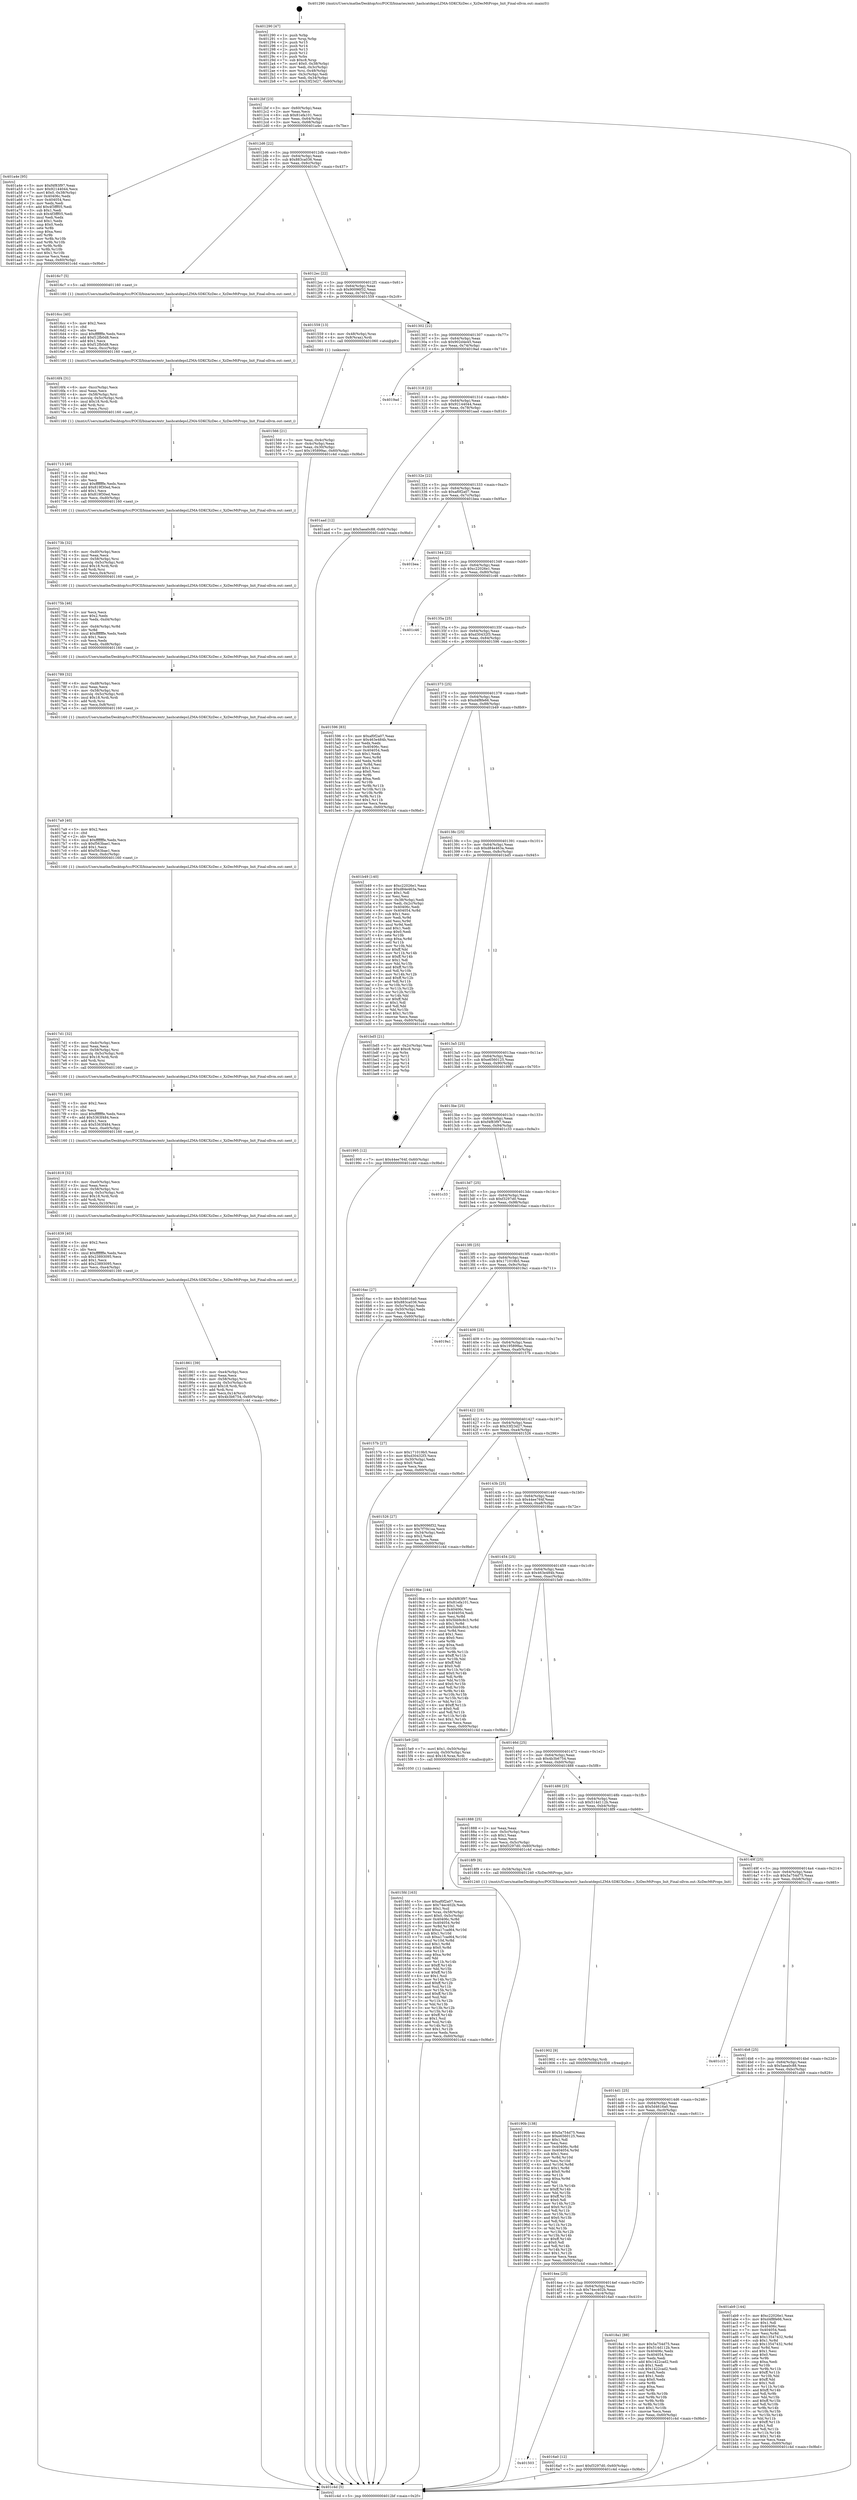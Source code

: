 digraph "0x401290" {
  label = "0x401290 (/mnt/c/Users/mathe/Desktop/tcc/POCII/binaries/extr_hashcatdepsLZMA-SDKCXzDec.c_XzDecMtProps_Init_Final-ollvm.out::main(0))"
  labelloc = "t"
  node[shape=record]

  Entry [label="",width=0.3,height=0.3,shape=circle,fillcolor=black,style=filled]
  "0x4012bf" [label="{
     0x4012bf [23]\l
     | [instrs]\l
     &nbsp;&nbsp;0x4012bf \<+3\>: mov -0x60(%rbp),%eax\l
     &nbsp;&nbsp;0x4012c2 \<+2\>: mov %eax,%ecx\l
     &nbsp;&nbsp;0x4012c4 \<+6\>: sub $0x81efa101,%ecx\l
     &nbsp;&nbsp;0x4012ca \<+3\>: mov %eax,-0x64(%rbp)\l
     &nbsp;&nbsp;0x4012cd \<+3\>: mov %ecx,-0x68(%rbp)\l
     &nbsp;&nbsp;0x4012d0 \<+6\>: je 0000000000401a4e \<main+0x7be\>\l
  }"]
  "0x401a4e" [label="{
     0x401a4e [95]\l
     | [instrs]\l
     &nbsp;&nbsp;0x401a4e \<+5\>: mov $0xf4f83f97,%eax\l
     &nbsp;&nbsp;0x401a53 \<+5\>: mov $0x92144044,%ecx\l
     &nbsp;&nbsp;0x401a58 \<+7\>: movl $0x0,-0x38(%rbp)\l
     &nbsp;&nbsp;0x401a5f \<+7\>: mov 0x40406c,%edx\l
     &nbsp;&nbsp;0x401a66 \<+7\>: mov 0x404054,%esi\l
     &nbsp;&nbsp;0x401a6d \<+2\>: mov %edx,%edi\l
     &nbsp;&nbsp;0x401a6f \<+6\>: add $0x4f3fff05,%edi\l
     &nbsp;&nbsp;0x401a75 \<+3\>: sub $0x1,%edi\l
     &nbsp;&nbsp;0x401a78 \<+6\>: sub $0x4f3fff05,%edi\l
     &nbsp;&nbsp;0x401a7e \<+3\>: imul %edi,%edx\l
     &nbsp;&nbsp;0x401a81 \<+3\>: and $0x1,%edx\l
     &nbsp;&nbsp;0x401a84 \<+3\>: cmp $0x0,%edx\l
     &nbsp;&nbsp;0x401a87 \<+4\>: sete %r8b\l
     &nbsp;&nbsp;0x401a8b \<+3\>: cmp $0xa,%esi\l
     &nbsp;&nbsp;0x401a8e \<+4\>: setl %r9b\l
     &nbsp;&nbsp;0x401a92 \<+3\>: mov %r8b,%r10b\l
     &nbsp;&nbsp;0x401a95 \<+3\>: and %r9b,%r10b\l
     &nbsp;&nbsp;0x401a98 \<+3\>: xor %r9b,%r8b\l
     &nbsp;&nbsp;0x401a9b \<+3\>: or %r8b,%r10b\l
     &nbsp;&nbsp;0x401a9e \<+4\>: test $0x1,%r10b\l
     &nbsp;&nbsp;0x401aa2 \<+3\>: cmovne %ecx,%eax\l
     &nbsp;&nbsp;0x401aa5 \<+3\>: mov %eax,-0x60(%rbp)\l
     &nbsp;&nbsp;0x401aa8 \<+5\>: jmp 0000000000401c4d \<main+0x9bd\>\l
  }"]
  "0x4012d6" [label="{
     0x4012d6 [22]\l
     | [instrs]\l
     &nbsp;&nbsp;0x4012d6 \<+5\>: jmp 00000000004012db \<main+0x4b\>\l
     &nbsp;&nbsp;0x4012db \<+3\>: mov -0x64(%rbp),%eax\l
     &nbsp;&nbsp;0x4012de \<+5\>: sub $0x883ca036,%eax\l
     &nbsp;&nbsp;0x4012e3 \<+3\>: mov %eax,-0x6c(%rbp)\l
     &nbsp;&nbsp;0x4012e6 \<+6\>: je 00000000004016c7 \<main+0x437\>\l
  }"]
  Exit [label="",width=0.3,height=0.3,shape=circle,fillcolor=black,style=filled,peripheries=2]
  "0x4016c7" [label="{
     0x4016c7 [5]\l
     | [instrs]\l
     &nbsp;&nbsp;0x4016c7 \<+5\>: call 0000000000401160 \<next_i\>\l
     | [calls]\l
     &nbsp;&nbsp;0x401160 \{1\} (/mnt/c/Users/mathe/Desktop/tcc/POCII/binaries/extr_hashcatdepsLZMA-SDKCXzDec.c_XzDecMtProps_Init_Final-ollvm.out::next_i)\l
  }"]
  "0x4012ec" [label="{
     0x4012ec [22]\l
     | [instrs]\l
     &nbsp;&nbsp;0x4012ec \<+5\>: jmp 00000000004012f1 \<main+0x61\>\l
     &nbsp;&nbsp;0x4012f1 \<+3\>: mov -0x64(%rbp),%eax\l
     &nbsp;&nbsp;0x4012f4 \<+5\>: sub $0x90096f32,%eax\l
     &nbsp;&nbsp;0x4012f9 \<+3\>: mov %eax,-0x70(%rbp)\l
     &nbsp;&nbsp;0x4012fc \<+6\>: je 0000000000401559 \<main+0x2c9\>\l
  }"]
  "0x40190b" [label="{
     0x40190b [138]\l
     | [instrs]\l
     &nbsp;&nbsp;0x40190b \<+5\>: mov $0x5a754d75,%eax\l
     &nbsp;&nbsp;0x401910 \<+5\>: mov $0xe6560125,%ecx\l
     &nbsp;&nbsp;0x401915 \<+2\>: mov $0x1,%dl\l
     &nbsp;&nbsp;0x401917 \<+2\>: xor %esi,%esi\l
     &nbsp;&nbsp;0x401919 \<+8\>: mov 0x40406c,%r8d\l
     &nbsp;&nbsp;0x401921 \<+8\>: mov 0x404054,%r9d\l
     &nbsp;&nbsp;0x401929 \<+3\>: sub $0x1,%esi\l
     &nbsp;&nbsp;0x40192c \<+3\>: mov %r8d,%r10d\l
     &nbsp;&nbsp;0x40192f \<+3\>: add %esi,%r10d\l
     &nbsp;&nbsp;0x401932 \<+4\>: imul %r10d,%r8d\l
     &nbsp;&nbsp;0x401936 \<+4\>: and $0x1,%r8d\l
     &nbsp;&nbsp;0x40193a \<+4\>: cmp $0x0,%r8d\l
     &nbsp;&nbsp;0x40193e \<+4\>: sete %r11b\l
     &nbsp;&nbsp;0x401942 \<+4\>: cmp $0xa,%r9d\l
     &nbsp;&nbsp;0x401946 \<+3\>: setl %bl\l
     &nbsp;&nbsp;0x401949 \<+3\>: mov %r11b,%r14b\l
     &nbsp;&nbsp;0x40194c \<+4\>: xor $0xff,%r14b\l
     &nbsp;&nbsp;0x401950 \<+3\>: mov %bl,%r15b\l
     &nbsp;&nbsp;0x401953 \<+4\>: xor $0xff,%r15b\l
     &nbsp;&nbsp;0x401957 \<+3\>: xor $0x0,%dl\l
     &nbsp;&nbsp;0x40195a \<+3\>: mov %r14b,%r12b\l
     &nbsp;&nbsp;0x40195d \<+4\>: and $0x0,%r12b\l
     &nbsp;&nbsp;0x401961 \<+3\>: and %dl,%r11b\l
     &nbsp;&nbsp;0x401964 \<+3\>: mov %r15b,%r13b\l
     &nbsp;&nbsp;0x401967 \<+4\>: and $0x0,%r13b\l
     &nbsp;&nbsp;0x40196b \<+2\>: and %dl,%bl\l
     &nbsp;&nbsp;0x40196d \<+3\>: or %r11b,%r12b\l
     &nbsp;&nbsp;0x401970 \<+3\>: or %bl,%r13b\l
     &nbsp;&nbsp;0x401973 \<+3\>: xor %r13b,%r12b\l
     &nbsp;&nbsp;0x401976 \<+3\>: or %r15b,%r14b\l
     &nbsp;&nbsp;0x401979 \<+4\>: xor $0xff,%r14b\l
     &nbsp;&nbsp;0x40197d \<+3\>: or $0x0,%dl\l
     &nbsp;&nbsp;0x401980 \<+3\>: and %dl,%r14b\l
     &nbsp;&nbsp;0x401983 \<+3\>: or %r14b,%r12b\l
     &nbsp;&nbsp;0x401986 \<+4\>: test $0x1,%r12b\l
     &nbsp;&nbsp;0x40198a \<+3\>: cmovne %ecx,%eax\l
     &nbsp;&nbsp;0x40198d \<+3\>: mov %eax,-0x60(%rbp)\l
     &nbsp;&nbsp;0x401990 \<+5\>: jmp 0000000000401c4d \<main+0x9bd\>\l
  }"]
  "0x401559" [label="{
     0x401559 [13]\l
     | [instrs]\l
     &nbsp;&nbsp;0x401559 \<+4\>: mov -0x48(%rbp),%rax\l
     &nbsp;&nbsp;0x40155d \<+4\>: mov 0x8(%rax),%rdi\l
     &nbsp;&nbsp;0x401561 \<+5\>: call 0000000000401060 \<atoi@plt\>\l
     | [calls]\l
     &nbsp;&nbsp;0x401060 \{1\} (unknown)\l
  }"]
  "0x401302" [label="{
     0x401302 [22]\l
     | [instrs]\l
     &nbsp;&nbsp;0x401302 \<+5\>: jmp 0000000000401307 \<main+0x77\>\l
     &nbsp;&nbsp;0x401307 \<+3\>: mov -0x64(%rbp),%eax\l
     &nbsp;&nbsp;0x40130a \<+5\>: sub $0x902d4e45,%eax\l
     &nbsp;&nbsp;0x40130f \<+3\>: mov %eax,-0x74(%rbp)\l
     &nbsp;&nbsp;0x401312 \<+6\>: je 00000000004019ad \<main+0x71d\>\l
  }"]
  "0x401902" [label="{
     0x401902 [9]\l
     | [instrs]\l
     &nbsp;&nbsp;0x401902 \<+4\>: mov -0x58(%rbp),%rdi\l
     &nbsp;&nbsp;0x401906 \<+5\>: call 0000000000401030 \<free@plt\>\l
     | [calls]\l
     &nbsp;&nbsp;0x401030 \{1\} (unknown)\l
  }"]
  "0x4019ad" [label="{
     0x4019ad\l
  }", style=dashed]
  "0x401318" [label="{
     0x401318 [22]\l
     | [instrs]\l
     &nbsp;&nbsp;0x401318 \<+5\>: jmp 000000000040131d \<main+0x8d\>\l
     &nbsp;&nbsp;0x40131d \<+3\>: mov -0x64(%rbp),%eax\l
     &nbsp;&nbsp;0x401320 \<+5\>: sub $0x92144044,%eax\l
     &nbsp;&nbsp;0x401325 \<+3\>: mov %eax,-0x78(%rbp)\l
     &nbsp;&nbsp;0x401328 \<+6\>: je 0000000000401aad \<main+0x81d\>\l
  }"]
  "0x401861" [label="{
     0x401861 [39]\l
     | [instrs]\l
     &nbsp;&nbsp;0x401861 \<+6\>: mov -0xe4(%rbp),%ecx\l
     &nbsp;&nbsp;0x401867 \<+3\>: imul %eax,%ecx\l
     &nbsp;&nbsp;0x40186a \<+4\>: mov -0x58(%rbp),%rsi\l
     &nbsp;&nbsp;0x40186e \<+4\>: movslq -0x5c(%rbp),%rdi\l
     &nbsp;&nbsp;0x401872 \<+4\>: imul $0x18,%rdi,%rdi\l
     &nbsp;&nbsp;0x401876 \<+3\>: add %rdi,%rsi\l
     &nbsp;&nbsp;0x401879 \<+3\>: mov %ecx,0x14(%rsi)\l
     &nbsp;&nbsp;0x40187c \<+7\>: movl $0x4b3b6754,-0x60(%rbp)\l
     &nbsp;&nbsp;0x401883 \<+5\>: jmp 0000000000401c4d \<main+0x9bd\>\l
  }"]
  "0x401aad" [label="{
     0x401aad [12]\l
     | [instrs]\l
     &nbsp;&nbsp;0x401aad \<+7\>: movl $0x5aea0c88,-0x60(%rbp)\l
     &nbsp;&nbsp;0x401ab4 \<+5\>: jmp 0000000000401c4d \<main+0x9bd\>\l
  }"]
  "0x40132e" [label="{
     0x40132e [22]\l
     | [instrs]\l
     &nbsp;&nbsp;0x40132e \<+5\>: jmp 0000000000401333 \<main+0xa3\>\l
     &nbsp;&nbsp;0x401333 \<+3\>: mov -0x64(%rbp),%eax\l
     &nbsp;&nbsp;0x401336 \<+5\>: sub $0xaf0f2a07,%eax\l
     &nbsp;&nbsp;0x40133b \<+3\>: mov %eax,-0x7c(%rbp)\l
     &nbsp;&nbsp;0x40133e \<+6\>: je 0000000000401bea \<main+0x95a\>\l
  }"]
  "0x401839" [label="{
     0x401839 [40]\l
     | [instrs]\l
     &nbsp;&nbsp;0x401839 \<+5\>: mov $0x2,%ecx\l
     &nbsp;&nbsp;0x40183e \<+1\>: cltd\l
     &nbsp;&nbsp;0x40183f \<+2\>: idiv %ecx\l
     &nbsp;&nbsp;0x401841 \<+6\>: imul $0xfffffffe,%edx,%ecx\l
     &nbsp;&nbsp;0x401847 \<+6\>: sub $0x23893095,%ecx\l
     &nbsp;&nbsp;0x40184d \<+3\>: add $0x1,%ecx\l
     &nbsp;&nbsp;0x401850 \<+6\>: add $0x23893095,%ecx\l
     &nbsp;&nbsp;0x401856 \<+6\>: mov %ecx,-0xe4(%rbp)\l
     &nbsp;&nbsp;0x40185c \<+5\>: call 0000000000401160 \<next_i\>\l
     | [calls]\l
     &nbsp;&nbsp;0x401160 \{1\} (/mnt/c/Users/mathe/Desktop/tcc/POCII/binaries/extr_hashcatdepsLZMA-SDKCXzDec.c_XzDecMtProps_Init_Final-ollvm.out::next_i)\l
  }"]
  "0x401bea" [label="{
     0x401bea\l
  }", style=dashed]
  "0x401344" [label="{
     0x401344 [22]\l
     | [instrs]\l
     &nbsp;&nbsp;0x401344 \<+5\>: jmp 0000000000401349 \<main+0xb9\>\l
     &nbsp;&nbsp;0x401349 \<+3\>: mov -0x64(%rbp),%eax\l
     &nbsp;&nbsp;0x40134c \<+5\>: sub $0xc22026e1,%eax\l
     &nbsp;&nbsp;0x401351 \<+3\>: mov %eax,-0x80(%rbp)\l
     &nbsp;&nbsp;0x401354 \<+6\>: je 0000000000401c46 \<main+0x9b6\>\l
  }"]
  "0x401819" [label="{
     0x401819 [32]\l
     | [instrs]\l
     &nbsp;&nbsp;0x401819 \<+6\>: mov -0xe0(%rbp),%ecx\l
     &nbsp;&nbsp;0x40181f \<+3\>: imul %eax,%ecx\l
     &nbsp;&nbsp;0x401822 \<+4\>: mov -0x58(%rbp),%rsi\l
     &nbsp;&nbsp;0x401826 \<+4\>: movslq -0x5c(%rbp),%rdi\l
     &nbsp;&nbsp;0x40182a \<+4\>: imul $0x18,%rdi,%rdi\l
     &nbsp;&nbsp;0x40182e \<+3\>: add %rdi,%rsi\l
     &nbsp;&nbsp;0x401831 \<+3\>: mov %ecx,0x10(%rsi)\l
     &nbsp;&nbsp;0x401834 \<+5\>: call 0000000000401160 \<next_i\>\l
     | [calls]\l
     &nbsp;&nbsp;0x401160 \{1\} (/mnt/c/Users/mathe/Desktop/tcc/POCII/binaries/extr_hashcatdepsLZMA-SDKCXzDec.c_XzDecMtProps_Init_Final-ollvm.out::next_i)\l
  }"]
  "0x401c46" [label="{
     0x401c46\l
  }", style=dashed]
  "0x40135a" [label="{
     0x40135a [25]\l
     | [instrs]\l
     &nbsp;&nbsp;0x40135a \<+5\>: jmp 000000000040135f \<main+0xcf\>\l
     &nbsp;&nbsp;0x40135f \<+3\>: mov -0x64(%rbp),%eax\l
     &nbsp;&nbsp;0x401362 \<+5\>: sub $0xd30432f3,%eax\l
     &nbsp;&nbsp;0x401367 \<+6\>: mov %eax,-0x84(%rbp)\l
     &nbsp;&nbsp;0x40136d \<+6\>: je 0000000000401596 \<main+0x306\>\l
  }"]
  "0x4017f1" [label="{
     0x4017f1 [40]\l
     | [instrs]\l
     &nbsp;&nbsp;0x4017f1 \<+5\>: mov $0x2,%ecx\l
     &nbsp;&nbsp;0x4017f6 \<+1\>: cltd\l
     &nbsp;&nbsp;0x4017f7 \<+2\>: idiv %ecx\l
     &nbsp;&nbsp;0x4017f9 \<+6\>: imul $0xfffffffe,%edx,%ecx\l
     &nbsp;&nbsp;0x4017ff \<+6\>: add $0x5363f484,%ecx\l
     &nbsp;&nbsp;0x401805 \<+3\>: add $0x1,%ecx\l
     &nbsp;&nbsp;0x401808 \<+6\>: sub $0x5363f484,%ecx\l
     &nbsp;&nbsp;0x40180e \<+6\>: mov %ecx,-0xe0(%rbp)\l
     &nbsp;&nbsp;0x401814 \<+5\>: call 0000000000401160 \<next_i\>\l
     | [calls]\l
     &nbsp;&nbsp;0x401160 \{1\} (/mnt/c/Users/mathe/Desktop/tcc/POCII/binaries/extr_hashcatdepsLZMA-SDKCXzDec.c_XzDecMtProps_Init_Final-ollvm.out::next_i)\l
  }"]
  "0x401596" [label="{
     0x401596 [83]\l
     | [instrs]\l
     &nbsp;&nbsp;0x401596 \<+5\>: mov $0xaf0f2a07,%eax\l
     &nbsp;&nbsp;0x40159b \<+5\>: mov $0x463e484b,%ecx\l
     &nbsp;&nbsp;0x4015a0 \<+2\>: xor %edx,%edx\l
     &nbsp;&nbsp;0x4015a2 \<+7\>: mov 0x40406c,%esi\l
     &nbsp;&nbsp;0x4015a9 \<+7\>: mov 0x404054,%edi\l
     &nbsp;&nbsp;0x4015b0 \<+3\>: sub $0x1,%edx\l
     &nbsp;&nbsp;0x4015b3 \<+3\>: mov %esi,%r8d\l
     &nbsp;&nbsp;0x4015b6 \<+3\>: add %edx,%r8d\l
     &nbsp;&nbsp;0x4015b9 \<+4\>: imul %r8d,%esi\l
     &nbsp;&nbsp;0x4015bd \<+3\>: and $0x1,%esi\l
     &nbsp;&nbsp;0x4015c0 \<+3\>: cmp $0x0,%esi\l
     &nbsp;&nbsp;0x4015c3 \<+4\>: sete %r9b\l
     &nbsp;&nbsp;0x4015c7 \<+3\>: cmp $0xa,%edi\l
     &nbsp;&nbsp;0x4015ca \<+4\>: setl %r10b\l
     &nbsp;&nbsp;0x4015ce \<+3\>: mov %r9b,%r11b\l
     &nbsp;&nbsp;0x4015d1 \<+3\>: and %r10b,%r11b\l
     &nbsp;&nbsp;0x4015d4 \<+3\>: xor %r10b,%r9b\l
     &nbsp;&nbsp;0x4015d7 \<+3\>: or %r9b,%r11b\l
     &nbsp;&nbsp;0x4015da \<+4\>: test $0x1,%r11b\l
     &nbsp;&nbsp;0x4015de \<+3\>: cmovne %ecx,%eax\l
     &nbsp;&nbsp;0x4015e1 \<+3\>: mov %eax,-0x60(%rbp)\l
     &nbsp;&nbsp;0x4015e4 \<+5\>: jmp 0000000000401c4d \<main+0x9bd\>\l
  }"]
  "0x401373" [label="{
     0x401373 [25]\l
     | [instrs]\l
     &nbsp;&nbsp;0x401373 \<+5\>: jmp 0000000000401378 \<main+0xe8\>\l
     &nbsp;&nbsp;0x401378 \<+3\>: mov -0x64(%rbp),%eax\l
     &nbsp;&nbsp;0x40137b \<+5\>: sub $0xd4f8fe66,%eax\l
     &nbsp;&nbsp;0x401380 \<+6\>: mov %eax,-0x88(%rbp)\l
     &nbsp;&nbsp;0x401386 \<+6\>: je 0000000000401b49 \<main+0x8b9\>\l
  }"]
  "0x4017d1" [label="{
     0x4017d1 [32]\l
     | [instrs]\l
     &nbsp;&nbsp;0x4017d1 \<+6\>: mov -0xdc(%rbp),%ecx\l
     &nbsp;&nbsp;0x4017d7 \<+3\>: imul %eax,%ecx\l
     &nbsp;&nbsp;0x4017da \<+4\>: mov -0x58(%rbp),%rsi\l
     &nbsp;&nbsp;0x4017de \<+4\>: movslq -0x5c(%rbp),%rdi\l
     &nbsp;&nbsp;0x4017e2 \<+4\>: imul $0x18,%rdi,%rdi\l
     &nbsp;&nbsp;0x4017e6 \<+3\>: add %rdi,%rsi\l
     &nbsp;&nbsp;0x4017e9 \<+3\>: mov %ecx,0xc(%rsi)\l
     &nbsp;&nbsp;0x4017ec \<+5\>: call 0000000000401160 \<next_i\>\l
     | [calls]\l
     &nbsp;&nbsp;0x401160 \{1\} (/mnt/c/Users/mathe/Desktop/tcc/POCII/binaries/extr_hashcatdepsLZMA-SDKCXzDec.c_XzDecMtProps_Init_Final-ollvm.out::next_i)\l
  }"]
  "0x401b49" [label="{
     0x401b49 [140]\l
     | [instrs]\l
     &nbsp;&nbsp;0x401b49 \<+5\>: mov $0xc22026e1,%eax\l
     &nbsp;&nbsp;0x401b4e \<+5\>: mov $0xd84e463a,%ecx\l
     &nbsp;&nbsp;0x401b53 \<+2\>: mov $0x1,%dl\l
     &nbsp;&nbsp;0x401b55 \<+2\>: xor %esi,%esi\l
     &nbsp;&nbsp;0x401b57 \<+3\>: mov -0x38(%rbp),%edi\l
     &nbsp;&nbsp;0x401b5a \<+3\>: mov %edi,-0x2c(%rbp)\l
     &nbsp;&nbsp;0x401b5d \<+7\>: mov 0x40406c,%edi\l
     &nbsp;&nbsp;0x401b64 \<+8\>: mov 0x404054,%r8d\l
     &nbsp;&nbsp;0x401b6c \<+3\>: sub $0x1,%esi\l
     &nbsp;&nbsp;0x401b6f \<+3\>: mov %edi,%r9d\l
     &nbsp;&nbsp;0x401b72 \<+3\>: add %esi,%r9d\l
     &nbsp;&nbsp;0x401b75 \<+4\>: imul %r9d,%edi\l
     &nbsp;&nbsp;0x401b79 \<+3\>: and $0x1,%edi\l
     &nbsp;&nbsp;0x401b7c \<+3\>: cmp $0x0,%edi\l
     &nbsp;&nbsp;0x401b7f \<+4\>: sete %r10b\l
     &nbsp;&nbsp;0x401b83 \<+4\>: cmp $0xa,%r8d\l
     &nbsp;&nbsp;0x401b87 \<+4\>: setl %r11b\l
     &nbsp;&nbsp;0x401b8b \<+3\>: mov %r10b,%bl\l
     &nbsp;&nbsp;0x401b8e \<+3\>: xor $0xff,%bl\l
     &nbsp;&nbsp;0x401b91 \<+3\>: mov %r11b,%r14b\l
     &nbsp;&nbsp;0x401b94 \<+4\>: xor $0xff,%r14b\l
     &nbsp;&nbsp;0x401b98 \<+3\>: xor $0x1,%dl\l
     &nbsp;&nbsp;0x401b9b \<+3\>: mov %bl,%r15b\l
     &nbsp;&nbsp;0x401b9e \<+4\>: and $0xff,%r15b\l
     &nbsp;&nbsp;0x401ba2 \<+3\>: and %dl,%r10b\l
     &nbsp;&nbsp;0x401ba5 \<+3\>: mov %r14b,%r12b\l
     &nbsp;&nbsp;0x401ba8 \<+4\>: and $0xff,%r12b\l
     &nbsp;&nbsp;0x401bac \<+3\>: and %dl,%r11b\l
     &nbsp;&nbsp;0x401baf \<+3\>: or %r10b,%r15b\l
     &nbsp;&nbsp;0x401bb2 \<+3\>: or %r11b,%r12b\l
     &nbsp;&nbsp;0x401bb5 \<+3\>: xor %r12b,%r15b\l
     &nbsp;&nbsp;0x401bb8 \<+3\>: or %r14b,%bl\l
     &nbsp;&nbsp;0x401bbb \<+3\>: xor $0xff,%bl\l
     &nbsp;&nbsp;0x401bbe \<+3\>: or $0x1,%dl\l
     &nbsp;&nbsp;0x401bc1 \<+2\>: and %dl,%bl\l
     &nbsp;&nbsp;0x401bc3 \<+3\>: or %bl,%r15b\l
     &nbsp;&nbsp;0x401bc6 \<+4\>: test $0x1,%r15b\l
     &nbsp;&nbsp;0x401bca \<+3\>: cmovne %ecx,%eax\l
     &nbsp;&nbsp;0x401bcd \<+3\>: mov %eax,-0x60(%rbp)\l
     &nbsp;&nbsp;0x401bd0 \<+5\>: jmp 0000000000401c4d \<main+0x9bd\>\l
  }"]
  "0x40138c" [label="{
     0x40138c [25]\l
     | [instrs]\l
     &nbsp;&nbsp;0x40138c \<+5\>: jmp 0000000000401391 \<main+0x101\>\l
     &nbsp;&nbsp;0x401391 \<+3\>: mov -0x64(%rbp),%eax\l
     &nbsp;&nbsp;0x401394 \<+5\>: sub $0xd84e463a,%eax\l
     &nbsp;&nbsp;0x401399 \<+6\>: mov %eax,-0x8c(%rbp)\l
     &nbsp;&nbsp;0x40139f \<+6\>: je 0000000000401bd5 \<main+0x945\>\l
  }"]
  "0x4017a9" [label="{
     0x4017a9 [40]\l
     | [instrs]\l
     &nbsp;&nbsp;0x4017a9 \<+5\>: mov $0x2,%ecx\l
     &nbsp;&nbsp;0x4017ae \<+1\>: cltd\l
     &nbsp;&nbsp;0x4017af \<+2\>: idiv %ecx\l
     &nbsp;&nbsp;0x4017b1 \<+6\>: imul $0xfffffffe,%edx,%ecx\l
     &nbsp;&nbsp;0x4017b7 \<+6\>: sub $0xf563bae1,%ecx\l
     &nbsp;&nbsp;0x4017bd \<+3\>: add $0x1,%ecx\l
     &nbsp;&nbsp;0x4017c0 \<+6\>: add $0xf563bae1,%ecx\l
     &nbsp;&nbsp;0x4017c6 \<+6\>: mov %ecx,-0xdc(%rbp)\l
     &nbsp;&nbsp;0x4017cc \<+5\>: call 0000000000401160 \<next_i\>\l
     | [calls]\l
     &nbsp;&nbsp;0x401160 \{1\} (/mnt/c/Users/mathe/Desktop/tcc/POCII/binaries/extr_hashcatdepsLZMA-SDKCXzDec.c_XzDecMtProps_Init_Final-ollvm.out::next_i)\l
  }"]
  "0x401bd5" [label="{
     0x401bd5 [21]\l
     | [instrs]\l
     &nbsp;&nbsp;0x401bd5 \<+3\>: mov -0x2c(%rbp),%eax\l
     &nbsp;&nbsp;0x401bd8 \<+7\>: add $0xc8,%rsp\l
     &nbsp;&nbsp;0x401bdf \<+1\>: pop %rbx\l
     &nbsp;&nbsp;0x401be0 \<+2\>: pop %r12\l
     &nbsp;&nbsp;0x401be2 \<+2\>: pop %r13\l
     &nbsp;&nbsp;0x401be4 \<+2\>: pop %r14\l
     &nbsp;&nbsp;0x401be6 \<+2\>: pop %r15\l
     &nbsp;&nbsp;0x401be8 \<+1\>: pop %rbp\l
     &nbsp;&nbsp;0x401be9 \<+1\>: ret\l
  }"]
  "0x4013a5" [label="{
     0x4013a5 [25]\l
     | [instrs]\l
     &nbsp;&nbsp;0x4013a5 \<+5\>: jmp 00000000004013aa \<main+0x11a\>\l
     &nbsp;&nbsp;0x4013aa \<+3\>: mov -0x64(%rbp),%eax\l
     &nbsp;&nbsp;0x4013ad \<+5\>: sub $0xe6560125,%eax\l
     &nbsp;&nbsp;0x4013b2 \<+6\>: mov %eax,-0x90(%rbp)\l
     &nbsp;&nbsp;0x4013b8 \<+6\>: je 0000000000401995 \<main+0x705\>\l
  }"]
  "0x401789" [label="{
     0x401789 [32]\l
     | [instrs]\l
     &nbsp;&nbsp;0x401789 \<+6\>: mov -0xd8(%rbp),%ecx\l
     &nbsp;&nbsp;0x40178f \<+3\>: imul %eax,%ecx\l
     &nbsp;&nbsp;0x401792 \<+4\>: mov -0x58(%rbp),%rsi\l
     &nbsp;&nbsp;0x401796 \<+4\>: movslq -0x5c(%rbp),%rdi\l
     &nbsp;&nbsp;0x40179a \<+4\>: imul $0x18,%rdi,%rdi\l
     &nbsp;&nbsp;0x40179e \<+3\>: add %rdi,%rsi\l
     &nbsp;&nbsp;0x4017a1 \<+3\>: mov %ecx,0x8(%rsi)\l
     &nbsp;&nbsp;0x4017a4 \<+5\>: call 0000000000401160 \<next_i\>\l
     | [calls]\l
     &nbsp;&nbsp;0x401160 \{1\} (/mnt/c/Users/mathe/Desktop/tcc/POCII/binaries/extr_hashcatdepsLZMA-SDKCXzDec.c_XzDecMtProps_Init_Final-ollvm.out::next_i)\l
  }"]
  "0x401995" [label="{
     0x401995 [12]\l
     | [instrs]\l
     &nbsp;&nbsp;0x401995 \<+7\>: movl $0x44ee764f,-0x60(%rbp)\l
     &nbsp;&nbsp;0x40199c \<+5\>: jmp 0000000000401c4d \<main+0x9bd\>\l
  }"]
  "0x4013be" [label="{
     0x4013be [25]\l
     | [instrs]\l
     &nbsp;&nbsp;0x4013be \<+5\>: jmp 00000000004013c3 \<main+0x133\>\l
     &nbsp;&nbsp;0x4013c3 \<+3\>: mov -0x64(%rbp),%eax\l
     &nbsp;&nbsp;0x4013c6 \<+5\>: sub $0xf4f83f97,%eax\l
     &nbsp;&nbsp;0x4013cb \<+6\>: mov %eax,-0x94(%rbp)\l
     &nbsp;&nbsp;0x4013d1 \<+6\>: je 0000000000401c33 \<main+0x9a3\>\l
  }"]
  "0x40175b" [label="{
     0x40175b [46]\l
     | [instrs]\l
     &nbsp;&nbsp;0x40175b \<+2\>: xor %ecx,%ecx\l
     &nbsp;&nbsp;0x40175d \<+5\>: mov $0x2,%edx\l
     &nbsp;&nbsp;0x401762 \<+6\>: mov %edx,-0xd4(%rbp)\l
     &nbsp;&nbsp;0x401768 \<+1\>: cltd\l
     &nbsp;&nbsp;0x401769 \<+7\>: mov -0xd4(%rbp),%r8d\l
     &nbsp;&nbsp;0x401770 \<+3\>: idiv %r8d\l
     &nbsp;&nbsp;0x401773 \<+6\>: imul $0xfffffffe,%edx,%edx\l
     &nbsp;&nbsp;0x401779 \<+3\>: sub $0x1,%ecx\l
     &nbsp;&nbsp;0x40177c \<+2\>: sub %ecx,%edx\l
     &nbsp;&nbsp;0x40177e \<+6\>: mov %edx,-0xd8(%rbp)\l
     &nbsp;&nbsp;0x401784 \<+5\>: call 0000000000401160 \<next_i\>\l
     | [calls]\l
     &nbsp;&nbsp;0x401160 \{1\} (/mnt/c/Users/mathe/Desktop/tcc/POCII/binaries/extr_hashcatdepsLZMA-SDKCXzDec.c_XzDecMtProps_Init_Final-ollvm.out::next_i)\l
  }"]
  "0x401c33" [label="{
     0x401c33\l
  }", style=dashed]
  "0x4013d7" [label="{
     0x4013d7 [25]\l
     | [instrs]\l
     &nbsp;&nbsp;0x4013d7 \<+5\>: jmp 00000000004013dc \<main+0x14c\>\l
     &nbsp;&nbsp;0x4013dc \<+3\>: mov -0x64(%rbp),%eax\l
     &nbsp;&nbsp;0x4013df \<+5\>: sub $0xf3297d0,%eax\l
     &nbsp;&nbsp;0x4013e4 \<+6\>: mov %eax,-0x98(%rbp)\l
     &nbsp;&nbsp;0x4013ea \<+6\>: je 00000000004016ac \<main+0x41c\>\l
  }"]
  "0x40173b" [label="{
     0x40173b [32]\l
     | [instrs]\l
     &nbsp;&nbsp;0x40173b \<+6\>: mov -0xd0(%rbp),%ecx\l
     &nbsp;&nbsp;0x401741 \<+3\>: imul %eax,%ecx\l
     &nbsp;&nbsp;0x401744 \<+4\>: mov -0x58(%rbp),%rsi\l
     &nbsp;&nbsp;0x401748 \<+4\>: movslq -0x5c(%rbp),%rdi\l
     &nbsp;&nbsp;0x40174c \<+4\>: imul $0x18,%rdi,%rdi\l
     &nbsp;&nbsp;0x401750 \<+3\>: add %rdi,%rsi\l
     &nbsp;&nbsp;0x401753 \<+3\>: mov %ecx,0x4(%rsi)\l
     &nbsp;&nbsp;0x401756 \<+5\>: call 0000000000401160 \<next_i\>\l
     | [calls]\l
     &nbsp;&nbsp;0x401160 \{1\} (/mnt/c/Users/mathe/Desktop/tcc/POCII/binaries/extr_hashcatdepsLZMA-SDKCXzDec.c_XzDecMtProps_Init_Final-ollvm.out::next_i)\l
  }"]
  "0x4016ac" [label="{
     0x4016ac [27]\l
     | [instrs]\l
     &nbsp;&nbsp;0x4016ac \<+5\>: mov $0x5d4616a0,%eax\l
     &nbsp;&nbsp;0x4016b1 \<+5\>: mov $0x883ca036,%ecx\l
     &nbsp;&nbsp;0x4016b6 \<+3\>: mov -0x5c(%rbp),%edx\l
     &nbsp;&nbsp;0x4016b9 \<+3\>: cmp -0x50(%rbp),%edx\l
     &nbsp;&nbsp;0x4016bc \<+3\>: cmovl %ecx,%eax\l
     &nbsp;&nbsp;0x4016bf \<+3\>: mov %eax,-0x60(%rbp)\l
     &nbsp;&nbsp;0x4016c2 \<+5\>: jmp 0000000000401c4d \<main+0x9bd\>\l
  }"]
  "0x4013f0" [label="{
     0x4013f0 [25]\l
     | [instrs]\l
     &nbsp;&nbsp;0x4013f0 \<+5\>: jmp 00000000004013f5 \<main+0x165\>\l
     &nbsp;&nbsp;0x4013f5 \<+3\>: mov -0x64(%rbp),%eax\l
     &nbsp;&nbsp;0x4013f8 \<+5\>: sub $0x171019b5,%eax\l
     &nbsp;&nbsp;0x4013fd \<+6\>: mov %eax,-0x9c(%rbp)\l
     &nbsp;&nbsp;0x401403 \<+6\>: je 00000000004019a1 \<main+0x711\>\l
  }"]
  "0x401713" [label="{
     0x401713 [40]\l
     | [instrs]\l
     &nbsp;&nbsp;0x401713 \<+5\>: mov $0x2,%ecx\l
     &nbsp;&nbsp;0x401718 \<+1\>: cltd\l
     &nbsp;&nbsp;0x401719 \<+2\>: idiv %ecx\l
     &nbsp;&nbsp;0x40171b \<+6\>: imul $0xfffffffe,%edx,%ecx\l
     &nbsp;&nbsp;0x401721 \<+6\>: add $0x819f30ed,%ecx\l
     &nbsp;&nbsp;0x401727 \<+3\>: add $0x1,%ecx\l
     &nbsp;&nbsp;0x40172a \<+6\>: sub $0x819f30ed,%ecx\l
     &nbsp;&nbsp;0x401730 \<+6\>: mov %ecx,-0xd0(%rbp)\l
     &nbsp;&nbsp;0x401736 \<+5\>: call 0000000000401160 \<next_i\>\l
     | [calls]\l
     &nbsp;&nbsp;0x401160 \{1\} (/mnt/c/Users/mathe/Desktop/tcc/POCII/binaries/extr_hashcatdepsLZMA-SDKCXzDec.c_XzDecMtProps_Init_Final-ollvm.out::next_i)\l
  }"]
  "0x4019a1" [label="{
     0x4019a1\l
  }", style=dashed]
  "0x401409" [label="{
     0x401409 [25]\l
     | [instrs]\l
     &nbsp;&nbsp;0x401409 \<+5\>: jmp 000000000040140e \<main+0x17e\>\l
     &nbsp;&nbsp;0x40140e \<+3\>: mov -0x64(%rbp),%eax\l
     &nbsp;&nbsp;0x401411 \<+5\>: sub $0x195899ac,%eax\l
     &nbsp;&nbsp;0x401416 \<+6\>: mov %eax,-0xa0(%rbp)\l
     &nbsp;&nbsp;0x40141c \<+6\>: je 000000000040157b \<main+0x2eb\>\l
  }"]
  "0x4016f4" [label="{
     0x4016f4 [31]\l
     | [instrs]\l
     &nbsp;&nbsp;0x4016f4 \<+6\>: mov -0xcc(%rbp),%ecx\l
     &nbsp;&nbsp;0x4016fa \<+3\>: imul %eax,%ecx\l
     &nbsp;&nbsp;0x4016fd \<+4\>: mov -0x58(%rbp),%rsi\l
     &nbsp;&nbsp;0x401701 \<+4\>: movslq -0x5c(%rbp),%rdi\l
     &nbsp;&nbsp;0x401705 \<+4\>: imul $0x18,%rdi,%rdi\l
     &nbsp;&nbsp;0x401709 \<+3\>: add %rdi,%rsi\l
     &nbsp;&nbsp;0x40170c \<+2\>: mov %ecx,(%rsi)\l
     &nbsp;&nbsp;0x40170e \<+5\>: call 0000000000401160 \<next_i\>\l
     | [calls]\l
     &nbsp;&nbsp;0x401160 \{1\} (/mnt/c/Users/mathe/Desktop/tcc/POCII/binaries/extr_hashcatdepsLZMA-SDKCXzDec.c_XzDecMtProps_Init_Final-ollvm.out::next_i)\l
  }"]
  "0x40157b" [label="{
     0x40157b [27]\l
     | [instrs]\l
     &nbsp;&nbsp;0x40157b \<+5\>: mov $0x171019b5,%eax\l
     &nbsp;&nbsp;0x401580 \<+5\>: mov $0xd30432f3,%ecx\l
     &nbsp;&nbsp;0x401585 \<+3\>: mov -0x30(%rbp),%edx\l
     &nbsp;&nbsp;0x401588 \<+3\>: cmp $0x0,%edx\l
     &nbsp;&nbsp;0x40158b \<+3\>: cmove %ecx,%eax\l
     &nbsp;&nbsp;0x40158e \<+3\>: mov %eax,-0x60(%rbp)\l
     &nbsp;&nbsp;0x401591 \<+5\>: jmp 0000000000401c4d \<main+0x9bd\>\l
  }"]
  "0x401422" [label="{
     0x401422 [25]\l
     | [instrs]\l
     &nbsp;&nbsp;0x401422 \<+5\>: jmp 0000000000401427 \<main+0x197\>\l
     &nbsp;&nbsp;0x401427 \<+3\>: mov -0x64(%rbp),%eax\l
     &nbsp;&nbsp;0x40142a \<+5\>: sub $0x33f23d27,%eax\l
     &nbsp;&nbsp;0x40142f \<+6\>: mov %eax,-0xa4(%rbp)\l
     &nbsp;&nbsp;0x401435 \<+6\>: je 0000000000401526 \<main+0x296\>\l
  }"]
  "0x4016cc" [label="{
     0x4016cc [40]\l
     | [instrs]\l
     &nbsp;&nbsp;0x4016cc \<+5\>: mov $0x2,%ecx\l
     &nbsp;&nbsp;0x4016d1 \<+1\>: cltd\l
     &nbsp;&nbsp;0x4016d2 \<+2\>: idiv %ecx\l
     &nbsp;&nbsp;0x4016d4 \<+6\>: imul $0xfffffffe,%edx,%ecx\l
     &nbsp;&nbsp;0x4016da \<+6\>: add $0xf12fb0d8,%ecx\l
     &nbsp;&nbsp;0x4016e0 \<+3\>: add $0x1,%ecx\l
     &nbsp;&nbsp;0x4016e3 \<+6\>: sub $0xf12fb0d8,%ecx\l
     &nbsp;&nbsp;0x4016e9 \<+6\>: mov %ecx,-0xcc(%rbp)\l
     &nbsp;&nbsp;0x4016ef \<+5\>: call 0000000000401160 \<next_i\>\l
     | [calls]\l
     &nbsp;&nbsp;0x401160 \{1\} (/mnt/c/Users/mathe/Desktop/tcc/POCII/binaries/extr_hashcatdepsLZMA-SDKCXzDec.c_XzDecMtProps_Init_Final-ollvm.out::next_i)\l
  }"]
  "0x401526" [label="{
     0x401526 [27]\l
     | [instrs]\l
     &nbsp;&nbsp;0x401526 \<+5\>: mov $0x90096f32,%eax\l
     &nbsp;&nbsp;0x40152b \<+5\>: mov $0x7f7f41ea,%ecx\l
     &nbsp;&nbsp;0x401530 \<+3\>: mov -0x34(%rbp),%edx\l
     &nbsp;&nbsp;0x401533 \<+3\>: cmp $0x2,%edx\l
     &nbsp;&nbsp;0x401536 \<+3\>: cmovne %ecx,%eax\l
     &nbsp;&nbsp;0x401539 \<+3\>: mov %eax,-0x60(%rbp)\l
     &nbsp;&nbsp;0x40153c \<+5\>: jmp 0000000000401c4d \<main+0x9bd\>\l
  }"]
  "0x40143b" [label="{
     0x40143b [25]\l
     | [instrs]\l
     &nbsp;&nbsp;0x40143b \<+5\>: jmp 0000000000401440 \<main+0x1b0\>\l
     &nbsp;&nbsp;0x401440 \<+3\>: mov -0x64(%rbp),%eax\l
     &nbsp;&nbsp;0x401443 \<+5\>: sub $0x44ee764f,%eax\l
     &nbsp;&nbsp;0x401448 \<+6\>: mov %eax,-0xa8(%rbp)\l
     &nbsp;&nbsp;0x40144e \<+6\>: je 00000000004019be \<main+0x72e\>\l
  }"]
  "0x401c4d" [label="{
     0x401c4d [5]\l
     | [instrs]\l
     &nbsp;&nbsp;0x401c4d \<+5\>: jmp 00000000004012bf \<main+0x2f\>\l
  }"]
  "0x401290" [label="{
     0x401290 [47]\l
     | [instrs]\l
     &nbsp;&nbsp;0x401290 \<+1\>: push %rbp\l
     &nbsp;&nbsp;0x401291 \<+3\>: mov %rsp,%rbp\l
     &nbsp;&nbsp;0x401294 \<+2\>: push %r15\l
     &nbsp;&nbsp;0x401296 \<+2\>: push %r14\l
     &nbsp;&nbsp;0x401298 \<+2\>: push %r13\l
     &nbsp;&nbsp;0x40129a \<+2\>: push %r12\l
     &nbsp;&nbsp;0x40129c \<+1\>: push %rbx\l
     &nbsp;&nbsp;0x40129d \<+7\>: sub $0xc8,%rsp\l
     &nbsp;&nbsp;0x4012a4 \<+7\>: movl $0x0,-0x38(%rbp)\l
     &nbsp;&nbsp;0x4012ab \<+3\>: mov %edi,-0x3c(%rbp)\l
     &nbsp;&nbsp;0x4012ae \<+4\>: mov %rsi,-0x48(%rbp)\l
     &nbsp;&nbsp;0x4012b2 \<+3\>: mov -0x3c(%rbp),%edi\l
     &nbsp;&nbsp;0x4012b5 \<+3\>: mov %edi,-0x34(%rbp)\l
     &nbsp;&nbsp;0x4012b8 \<+7\>: movl $0x33f23d27,-0x60(%rbp)\l
  }"]
  "0x401566" [label="{
     0x401566 [21]\l
     | [instrs]\l
     &nbsp;&nbsp;0x401566 \<+3\>: mov %eax,-0x4c(%rbp)\l
     &nbsp;&nbsp;0x401569 \<+3\>: mov -0x4c(%rbp),%eax\l
     &nbsp;&nbsp;0x40156c \<+3\>: mov %eax,-0x30(%rbp)\l
     &nbsp;&nbsp;0x40156f \<+7\>: movl $0x195899ac,-0x60(%rbp)\l
     &nbsp;&nbsp;0x401576 \<+5\>: jmp 0000000000401c4d \<main+0x9bd\>\l
  }"]
  "0x401503" [label="{
     0x401503\l
  }", style=dashed]
  "0x4019be" [label="{
     0x4019be [144]\l
     | [instrs]\l
     &nbsp;&nbsp;0x4019be \<+5\>: mov $0xf4f83f97,%eax\l
     &nbsp;&nbsp;0x4019c3 \<+5\>: mov $0x81efa101,%ecx\l
     &nbsp;&nbsp;0x4019c8 \<+2\>: mov $0x1,%dl\l
     &nbsp;&nbsp;0x4019ca \<+7\>: mov 0x40406c,%esi\l
     &nbsp;&nbsp;0x4019d1 \<+7\>: mov 0x404054,%edi\l
     &nbsp;&nbsp;0x4019d8 \<+3\>: mov %esi,%r8d\l
     &nbsp;&nbsp;0x4019db \<+7\>: sub $0x5bb9c8c3,%r8d\l
     &nbsp;&nbsp;0x4019e2 \<+4\>: sub $0x1,%r8d\l
     &nbsp;&nbsp;0x4019e6 \<+7\>: add $0x5bb9c8c3,%r8d\l
     &nbsp;&nbsp;0x4019ed \<+4\>: imul %r8d,%esi\l
     &nbsp;&nbsp;0x4019f1 \<+3\>: and $0x1,%esi\l
     &nbsp;&nbsp;0x4019f4 \<+3\>: cmp $0x0,%esi\l
     &nbsp;&nbsp;0x4019f7 \<+4\>: sete %r9b\l
     &nbsp;&nbsp;0x4019fb \<+3\>: cmp $0xa,%edi\l
     &nbsp;&nbsp;0x4019fe \<+4\>: setl %r10b\l
     &nbsp;&nbsp;0x401a02 \<+3\>: mov %r9b,%r11b\l
     &nbsp;&nbsp;0x401a05 \<+4\>: xor $0xff,%r11b\l
     &nbsp;&nbsp;0x401a09 \<+3\>: mov %r10b,%bl\l
     &nbsp;&nbsp;0x401a0c \<+3\>: xor $0xff,%bl\l
     &nbsp;&nbsp;0x401a0f \<+3\>: xor $0x0,%dl\l
     &nbsp;&nbsp;0x401a12 \<+3\>: mov %r11b,%r14b\l
     &nbsp;&nbsp;0x401a15 \<+4\>: and $0x0,%r14b\l
     &nbsp;&nbsp;0x401a19 \<+3\>: and %dl,%r9b\l
     &nbsp;&nbsp;0x401a1c \<+3\>: mov %bl,%r15b\l
     &nbsp;&nbsp;0x401a1f \<+4\>: and $0x0,%r15b\l
     &nbsp;&nbsp;0x401a23 \<+3\>: and %dl,%r10b\l
     &nbsp;&nbsp;0x401a26 \<+3\>: or %r9b,%r14b\l
     &nbsp;&nbsp;0x401a29 \<+3\>: or %r10b,%r15b\l
     &nbsp;&nbsp;0x401a2c \<+3\>: xor %r15b,%r14b\l
     &nbsp;&nbsp;0x401a2f \<+3\>: or %bl,%r11b\l
     &nbsp;&nbsp;0x401a32 \<+4\>: xor $0xff,%r11b\l
     &nbsp;&nbsp;0x401a36 \<+3\>: or $0x0,%dl\l
     &nbsp;&nbsp;0x401a39 \<+3\>: and %dl,%r11b\l
     &nbsp;&nbsp;0x401a3c \<+3\>: or %r11b,%r14b\l
     &nbsp;&nbsp;0x401a3f \<+4\>: test $0x1,%r14b\l
     &nbsp;&nbsp;0x401a43 \<+3\>: cmovne %ecx,%eax\l
     &nbsp;&nbsp;0x401a46 \<+3\>: mov %eax,-0x60(%rbp)\l
     &nbsp;&nbsp;0x401a49 \<+5\>: jmp 0000000000401c4d \<main+0x9bd\>\l
  }"]
  "0x401454" [label="{
     0x401454 [25]\l
     | [instrs]\l
     &nbsp;&nbsp;0x401454 \<+5\>: jmp 0000000000401459 \<main+0x1c9\>\l
     &nbsp;&nbsp;0x401459 \<+3\>: mov -0x64(%rbp),%eax\l
     &nbsp;&nbsp;0x40145c \<+5\>: sub $0x463e484b,%eax\l
     &nbsp;&nbsp;0x401461 \<+6\>: mov %eax,-0xac(%rbp)\l
     &nbsp;&nbsp;0x401467 \<+6\>: je 00000000004015e9 \<main+0x359\>\l
  }"]
  "0x4016a0" [label="{
     0x4016a0 [12]\l
     | [instrs]\l
     &nbsp;&nbsp;0x4016a0 \<+7\>: movl $0xf3297d0,-0x60(%rbp)\l
     &nbsp;&nbsp;0x4016a7 \<+5\>: jmp 0000000000401c4d \<main+0x9bd\>\l
  }"]
  "0x4015e9" [label="{
     0x4015e9 [20]\l
     | [instrs]\l
     &nbsp;&nbsp;0x4015e9 \<+7\>: movl $0x1,-0x50(%rbp)\l
     &nbsp;&nbsp;0x4015f0 \<+4\>: movslq -0x50(%rbp),%rax\l
     &nbsp;&nbsp;0x4015f4 \<+4\>: imul $0x18,%rax,%rdi\l
     &nbsp;&nbsp;0x4015f8 \<+5\>: call 0000000000401050 \<malloc@plt\>\l
     | [calls]\l
     &nbsp;&nbsp;0x401050 \{1\} (unknown)\l
  }"]
  "0x40146d" [label="{
     0x40146d [25]\l
     | [instrs]\l
     &nbsp;&nbsp;0x40146d \<+5\>: jmp 0000000000401472 \<main+0x1e2\>\l
     &nbsp;&nbsp;0x401472 \<+3\>: mov -0x64(%rbp),%eax\l
     &nbsp;&nbsp;0x401475 \<+5\>: sub $0x4b3b6754,%eax\l
     &nbsp;&nbsp;0x40147a \<+6\>: mov %eax,-0xb0(%rbp)\l
     &nbsp;&nbsp;0x401480 \<+6\>: je 0000000000401888 \<main+0x5f8\>\l
  }"]
  "0x4015fd" [label="{
     0x4015fd [163]\l
     | [instrs]\l
     &nbsp;&nbsp;0x4015fd \<+5\>: mov $0xaf0f2a07,%ecx\l
     &nbsp;&nbsp;0x401602 \<+5\>: mov $0x74ec402b,%edx\l
     &nbsp;&nbsp;0x401607 \<+3\>: mov $0x1,%sil\l
     &nbsp;&nbsp;0x40160a \<+4\>: mov %rax,-0x58(%rbp)\l
     &nbsp;&nbsp;0x40160e \<+7\>: movl $0x0,-0x5c(%rbp)\l
     &nbsp;&nbsp;0x401615 \<+8\>: mov 0x40406c,%r8d\l
     &nbsp;&nbsp;0x40161d \<+8\>: mov 0x404054,%r9d\l
     &nbsp;&nbsp;0x401625 \<+3\>: mov %r8d,%r10d\l
     &nbsp;&nbsp;0x401628 \<+7\>: add $0xa17cad64,%r10d\l
     &nbsp;&nbsp;0x40162f \<+4\>: sub $0x1,%r10d\l
     &nbsp;&nbsp;0x401633 \<+7\>: sub $0xa17cad64,%r10d\l
     &nbsp;&nbsp;0x40163a \<+4\>: imul %r10d,%r8d\l
     &nbsp;&nbsp;0x40163e \<+4\>: and $0x1,%r8d\l
     &nbsp;&nbsp;0x401642 \<+4\>: cmp $0x0,%r8d\l
     &nbsp;&nbsp;0x401646 \<+4\>: sete %r11b\l
     &nbsp;&nbsp;0x40164a \<+4\>: cmp $0xa,%r9d\l
     &nbsp;&nbsp;0x40164e \<+3\>: setl %bl\l
     &nbsp;&nbsp;0x401651 \<+3\>: mov %r11b,%r14b\l
     &nbsp;&nbsp;0x401654 \<+4\>: xor $0xff,%r14b\l
     &nbsp;&nbsp;0x401658 \<+3\>: mov %bl,%r15b\l
     &nbsp;&nbsp;0x40165b \<+4\>: xor $0xff,%r15b\l
     &nbsp;&nbsp;0x40165f \<+4\>: xor $0x1,%sil\l
     &nbsp;&nbsp;0x401663 \<+3\>: mov %r14b,%r12b\l
     &nbsp;&nbsp;0x401666 \<+4\>: and $0xff,%r12b\l
     &nbsp;&nbsp;0x40166a \<+3\>: and %sil,%r11b\l
     &nbsp;&nbsp;0x40166d \<+3\>: mov %r15b,%r13b\l
     &nbsp;&nbsp;0x401670 \<+4\>: and $0xff,%r13b\l
     &nbsp;&nbsp;0x401674 \<+3\>: and %sil,%bl\l
     &nbsp;&nbsp;0x401677 \<+3\>: or %r11b,%r12b\l
     &nbsp;&nbsp;0x40167a \<+3\>: or %bl,%r13b\l
     &nbsp;&nbsp;0x40167d \<+3\>: xor %r13b,%r12b\l
     &nbsp;&nbsp;0x401680 \<+3\>: or %r15b,%r14b\l
     &nbsp;&nbsp;0x401683 \<+4\>: xor $0xff,%r14b\l
     &nbsp;&nbsp;0x401687 \<+4\>: or $0x1,%sil\l
     &nbsp;&nbsp;0x40168b \<+3\>: and %sil,%r14b\l
     &nbsp;&nbsp;0x40168e \<+3\>: or %r14b,%r12b\l
     &nbsp;&nbsp;0x401691 \<+4\>: test $0x1,%r12b\l
     &nbsp;&nbsp;0x401695 \<+3\>: cmovne %edx,%ecx\l
     &nbsp;&nbsp;0x401698 \<+3\>: mov %ecx,-0x60(%rbp)\l
     &nbsp;&nbsp;0x40169b \<+5\>: jmp 0000000000401c4d \<main+0x9bd\>\l
  }"]
  "0x4014ea" [label="{
     0x4014ea [25]\l
     | [instrs]\l
     &nbsp;&nbsp;0x4014ea \<+5\>: jmp 00000000004014ef \<main+0x25f\>\l
     &nbsp;&nbsp;0x4014ef \<+3\>: mov -0x64(%rbp),%eax\l
     &nbsp;&nbsp;0x4014f2 \<+5\>: sub $0x74ec402b,%eax\l
     &nbsp;&nbsp;0x4014f7 \<+6\>: mov %eax,-0xc4(%rbp)\l
     &nbsp;&nbsp;0x4014fd \<+6\>: je 00000000004016a0 \<main+0x410\>\l
  }"]
  "0x401888" [label="{
     0x401888 [25]\l
     | [instrs]\l
     &nbsp;&nbsp;0x401888 \<+2\>: xor %eax,%eax\l
     &nbsp;&nbsp;0x40188a \<+3\>: mov -0x5c(%rbp),%ecx\l
     &nbsp;&nbsp;0x40188d \<+3\>: sub $0x1,%eax\l
     &nbsp;&nbsp;0x401890 \<+2\>: sub %eax,%ecx\l
     &nbsp;&nbsp;0x401892 \<+3\>: mov %ecx,-0x5c(%rbp)\l
     &nbsp;&nbsp;0x401895 \<+7\>: movl $0xf3297d0,-0x60(%rbp)\l
     &nbsp;&nbsp;0x40189c \<+5\>: jmp 0000000000401c4d \<main+0x9bd\>\l
  }"]
  "0x401486" [label="{
     0x401486 [25]\l
     | [instrs]\l
     &nbsp;&nbsp;0x401486 \<+5\>: jmp 000000000040148b \<main+0x1fb\>\l
     &nbsp;&nbsp;0x40148b \<+3\>: mov -0x64(%rbp),%eax\l
     &nbsp;&nbsp;0x40148e \<+5\>: sub $0x514d112b,%eax\l
     &nbsp;&nbsp;0x401493 \<+6\>: mov %eax,-0xb4(%rbp)\l
     &nbsp;&nbsp;0x401499 \<+6\>: je 00000000004018f9 \<main+0x669\>\l
  }"]
  "0x4018a1" [label="{
     0x4018a1 [88]\l
     | [instrs]\l
     &nbsp;&nbsp;0x4018a1 \<+5\>: mov $0x5a754d75,%eax\l
     &nbsp;&nbsp;0x4018a6 \<+5\>: mov $0x514d112b,%ecx\l
     &nbsp;&nbsp;0x4018ab \<+7\>: mov 0x40406c,%edx\l
     &nbsp;&nbsp;0x4018b2 \<+7\>: mov 0x404054,%esi\l
     &nbsp;&nbsp;0x4018b9 \<+2\>: mov %edx,%edi\l
     &nbsp;&nbsp;0x4018bb \<+6\>: add $0x1422cad2,%edi\l
     &nbsp;&nbsp;0x4018c1 \<+3\>: sub $0x1,%edi\l
     &nbsp;&nbsp;0x4018c4 \<+6\>: sub $0x1422cad2,%edi\l
     &nbsp;&nbsp;0x4018ca \<+3\>: imul %edi,%edx\l
     &nbsp;&nbsp;0x4018cd \<+3\>: and $0x1,%edx\l
     &nbsp;&nbsp;0x4018d0 \<+3\>: cmp $0x0,%edx\l
     &nbsp;&nbsp;0x4018d3 \<+4\>: sete %r8b\l
     &nbsp;&nbsp;0x4018d7 \<+3\>: cmp $0xa,%esi\l
     &nbsp;&nbsp;0x4018da \<+4\>: setl %r9b\l
     &nbsp;&nbsp;0x4018de \<+3\>: mov %r8b,%r10b\l
     &nbsp;&nbsp;0x4018e1 \<+3\>: and %r9b,%r10b\l
     &nbsp;&nbsp;0x4018e4 \<+3\>: xor %r9b,%r8b\l
     &nbsp;&nbsp;0x4018e7 \<+3\>: or %r8b,%r10b\l
     &nbsp;&nbsp;0x4018ea \<+4\>: test $0x1,%r10b\l
     &nbsp;&nbsp;0x4018ee \<+3\>: cmovne %ecx,%eax\l
     &nbsp;&nbsp;0x4018f1 \<+3\>: mov %eax,-0x60(%rbp)\l
     &nbsp;&nbsp;0x4018f4 \<+5\>: jmp 0000000000401c4d \<main+0x9bd\>\l
  }"]
  "0x4018f9" [label="{
     0x4018f9 [9]\l
     | [instrs]\l
     &nbsp;&nbsp;0x4018f9 \<+4\>: mov -0x58(%rbp),%rdi\l
     &nbsp;&nbsp;0x4018fd \<+5\>: call 0000000000401240 \<XzDecMtProps_Init\>\l
     | [calls]\l
     &nbsp;&nbsp;0x401240 \{1\} (/mnt/c/Users/mathe/Desktop/tcc/POCII/binaries/extr_hashcatdepsLZMA-SDKCXzDec.c_XzDecMtProps_Init_Final-ollvm.out::XzDecMtProps_Init)\l
  }"]
  "0x40149f" [label="{
     0x40149f [25]\l
     | [instrs]\l
     &nbsp;&nbsp;0x40149f \<+5\>: jmp 00000000004014a4 \<main+0x214\>\l
     &nbsp;&nbsp;0x4014a4 \<+3\>: mov -0x64(%rbp),%eax\l
     &nbsp;&nbsp;0x4014a7 \<+5\>: sub $0x5a754d75,%eax\l
     &nbsp;&nbsp;0x4014ac \<+6\>: mov %eax,-0xb8(%rbp)\l
     &nbsp;&nbsp;0x4014b2 \<+6\>: je 0000000000401c15 \<main+0x985\>\l
  }"]
  "0x4014d1" [label="{
     0x4014d1 [25]\l
     | [instrs]\l
     &nbsp;&nbsp;0x4014d1 \<+5\>: jmp 00000000004014d6 \<main+0x246\>\l
     &nbsp;&nbsp;0x4014d6 \<+3\>: mov -0x64(%rbp),%eax\l
     &nbsp;&nbsp;0x4014d9 \<+5\>: sub $0x5d4616a0,%eax\l
     &nbsp;&nbsp;0x4014de \<+6\>: mov %eax,-0xc0(%rbp)\l
     &nbsp;&nbsp;0x4014e4 \<+6\>: je 00000000004018a1 \<main+0x611\>\l
  }"]
  "0x401c15" [label="{
     0x401c15\l
  }", style=dashed]
  "0x4014b8" [label="{
     0x4014b8 [25]\l
     | [instrs]\l
     &nbsp;&nbsp;0x4014b8 \<+5\>: jmp 00000000004014bd \<main+0x22d\>\l
     &nbsp;&nbsp;0x4014bd \<+3\>: mov -0x64(%rbp),%eax\l
     &nbsp;&nbsp;0x4014c0 \<+5\>: sub $0x5aea0c88,%eax\l
     &nbsp;&nbsp;0x4014c5 \<+6\>: mov %eax,-0xbc(%rbp)\l
     &nbsp;&nbsp;0x4014cb \<+6\>: je 0000000000401ab9 \<main+0x829\>\l
  }"]
  "0x401ab9" [label="{
     0x401ab9 [144]\l
     | [instrs]\l
     &nbsp;&nbsp;0x401ab9 \<+5\>: mov $0xc22026e1,%eax\l
     &nbsp;&nbsp;0x401abe \<+5\>: mov $0xd4f8fe66,%ecx\l
     &nbsp;&nbsp;0x401ac3 \<+2\>: mov $0x1,%dl\l
     &nbsp;&nbsp;0x401ac5 \<+7\>: mov 0x40406c,%esi\l
     &nbsp;&nbsp;0x401acc \<+7\>: mov 0x404054,%edi\l
     &nbsp;&nbsp;0x401ad3 \<+3\>: mov %esi,%r8d\l
     &nbsp;&nbsp;0x401ad6 \<+7\>: add $0x13547432,%r8d\l
     &nbsp;&nbsp;0x401add \<+4\>: sub $0x1,%r8d\l
     &nbsp;&nbsp;0x401ae1 \<+7\>: sub $0x13547432,%r8d\l
     &nbsp;&nbsp;0x401ae8 \<+4\>: imul %r8d,%esi\l
     &nbsp;&nbsp;0x401aec \<+3\>: and $0x1,%esi\l
     &nbsp;&nbsp;0x401aef \<+3\>: cmp $0x0,%esi\l
     &nbsp;&nbsp;0x401af2 \<+4\>: sete %r9b\l
     &nbsp;&nbsp;0x401af6 \<+3\>: cmp $0xa,%edi\l
     &nbsp;&nbsp;0x401af9 \<+4\>: setl %r10b\l
     &nbsp;&nbsp;0x401afd \<+3\>: mov %r9b,%r11b\l
     &nbsp;&nbsp;0x401b00 \<+4\>: xor $0xff,%r11b\l
     &nbsp;&nbsp;0x401b04 \<+3\>: mov %r10b,%bl\l
     &nbsp;&nbsp;0x401b07 \<+3\>: xor $0xff,%bl\l
     &nbsp;&nbsp;0x401b0a \<+3\>: xor $0x1,%dl\l
     &nbsp;&nbsp;0x401b0d \<+3\>: mov %r11b,%r14b\l
     &nbsp;&nbsp;0x401b10 \<+4\>: and $0xff,%r14b\l
     &nbsp;&nbsp;0x401b14 \<+3\>: and %dl,%r9b\l
     &nbsp;&nbsp;0x401b17 \<+3\>: mov %bl,%r15b\l
     &nbsp;&nbsp;0x401b1a \<+4\>: and $0xff,%r15b\l
     &nbsp;&nbsp;0x401b1e \<+3\>: and %dl,%r10b\l
     &nbsp;&nbsp;0x401b21 \<+3\>: or %r9b,%r14b\l
     &nbsp;&nbsp;0x401b24 \<+3\>: or %r10b,%r15b\l
     &nbsp;&nbsp;0x401b27 \<+3\>: xor %r15b,%r14b\l
     &nbsp;&nbsp;0x401b2a \<+3\>: or %bl,%r11b\l
     &nbsp;&nbsp;0x401b2d \<+4\>: xor $0xff,%r11b\l
     &nbsp;&nbsp;0x401b31 \<+3\>: or $0x1,%dl\l
     &nbsp;&nbsp;0x401b34 \<+3\>: and %dl,%r11b\l
     &nbsp;&nbsp;0x401b37 \<+3\>: or %r11b,%r14b\l
     &nbsp;&nbsp;0x401b3a \<+4\>: test $0x1,%r14b\l
     &nbsp;&nbsp;0x401b3e \<+3\>: cmovne %ecx,%eax\l
     &nbsp;&nbsp;0x401b41 \<+3\>: mov %eax,-0x60(%rbp)\l
     &nbsp;&nbsp;0x401b44 \<+5\>: jmp 0000000000401c4d \<main+0x9bd\>\l
  }"]
  Entry -> "0x401290" [label=" 1"]
  "0x4012bf" -> "0x401a4e" [label=" 1"]
  "0x4012bf" -> "0x4012d6" [label=" 18"]
  "0x401bd5" -> Exit [label=" 1"]
  "0x4012d6" -> "0x4016c7" [label=" 1"]
  "0x4012d6" -> "0x4012ec" [label=" 17"]
  "0x401b49" -> "0x401c4d" [label=" 1"]
  "0x4012ec" -> "0x401559" [label=" 1"]
  "0x4012ec" -> "0x401302" [label=" 16"]
  "0x401ab9" -> "0x401c4d" [label=" 1"]
  "0x401302" -> "0x4019ad" [label=" 0"]
  "0x401302" -> "0x401318" [label=" 16"]
  "0x401aad" -> "0x401c4d" [label=" 1"]
  "0x401318" -> "0x401aad" [label=" 1"]
  "0x401318" -> "0x40132e" [label=" 15"]
  "0x401a4e" -> "0x401c4d" [label=" 1"]
  "0x40132e" -> "0x401bea" [label=" 0"]
  "0x40132e" -> "0x401344" [label=" 15"]
  "0x4019be" -> "0x401c4d" [label=" 1"]
  "0x401344" -> "0x401c46" [label=" 0"]
  "0x401344" -> "0x40135a" [label=" 15"]
  "0x401995" -> "0x401c4d" [label=" 1"]
  "0x40135a" -> "0x401596" [label=" 1"]
  "0x40135a" -> "0x401373" [label=" 14"]
  "0x40190b" -> "0x401c4d" [label=" 1"]
  "0x401373" -> "0x401b49" [label=" 1"]
  "0x401373" -> "0x40138c" [label=" 13"]
  "0x401902" -> "0x40190b" [label=" 1"]
  "0x40138c" -> "0x401bd5" [label=" 1"]
  "0x40138c" -> "0x4013a5" [label=" 12"]
  "0x4018f9" -> "0x401902" [label=" 1"]
  "0x4013a5" -> "0x401995" [label=" 1"]
  "0x4013a5" -> "0x4013be" [label=" 11"]
  "0x4018a1" -> "0x401c4d" [label=" 1"]
  "0x4013be" -> "0x401c33" [label=" 0"]
  "0x4013be" -> "0x4013d7" [label=" 11"]
  "0x401888" -> "0x401c4d" [label=" 1"]
  "0x4013d7" -> "0x4016ac" [label=" 2"]
  "0x4013d7" -> "0x4013f0" [label=" 9"]
  "0x401861" -> "0x401c4d" [label=" 1"]
  "0x4013f0" -> "0x4019a1" [label=" 0"]
  "0x4013f0" -> "0x401409" [label=" 9"]
  "0x401839" -> "0x401861" [label=" 1"]
  "0x401409" -> "0x40157b" [label=" 1"]
  "0x401409" -> "0x401422" [label=" 8"]
  "0x401819" -> "0x401839" [label=" 1"]
  "0x401422" -> "0x401526" [label=" 1"]
  "0x401422" -> "0x40143b" [label=" 7"]
  "0x401526" -> "0x401c4d" [label=" 1"]
  "0x401290" -> "0x4012bf" [label=" 1"]
  "0x401c4d" -> "0x4012bf" [label=" 18"]
  "0x401559" -> "0x401566" [label=" 1"]
  "0x401566" -> "0x401c4d" [label=" 1"]
  "0x40157b" -> "0x401c4d" [label=" 1"]
  "0x401596" -> "0x401c4d" [label=" 1"]
  "0x4017f1" -> "0x401819" [label=" 1"]
  "0x40143b" -> "0x4019be" [label=" 1"]
  "0x40143b" -> "0x401454" [label=" 6"]
  "0x4017d1" -> "0x4017f1" [label=" 1"]
  "0x401454" -> "0x4015e9" [label=" 1"]
  "0x401454" -> "0x40146d" [label=" 5"]
  "0x4015e9" -> "0x4015fd" [label=" 1"]
  "0x4015fd" -> "0x401c4d" [label=" 1"]
  "0x4017a9" -> "0x4017d1" [label=" 1"]
  "0x40146d" -> "0x401888" [label=" 1"]
  "0x40146d" -> "0x401486" [label=" 4"]
  "0x40175b" -> "0x401789" [label=" 1"]
  "0x401486" -> "0x4018f9" [label=" 1"]
  "0x401486" -> "0x40149f" [label=" 3"]
  "0x40173b" -> "0x40175b" [label=" 1"]
  "0x40149f" -> "0x401c15" [label=" 0"]
  "0x40149f" -> "0x4014b8" [label=" 3"]
  "0x4016f4" -> "0x401713" [label=" 1"]
  "0x4014b8" -> "0x401ab9" [label=" 1"]
  "0x4014b8" -> "0x4014d1" [label=" 2"]
  "0x401713" -> "0x40173b" [label=" 1"]
  "0x4014d1" -> "0x4018a1" [label=" 1"]
  "0x4014d1" -> "0x4014ea" [label=" 1"]
  "0x401789" -> "0x4017a9" [label=" 1"]
  "0x4014ea" -> "0x4016a0" [label=" 1"]
  "0x4014ea" -> "0x401503" [label=" 0"]
  "0x4016a0" -> "0x401c4d" [label=" 1"]
  "0x4016ac" -> "0x401c4d" [label=" 2"]
  "0x4016c7" -> "0x4016cc" [label=" 1"]
  "0x4016cc" -> "0x4016f4" [label=" 1"]
}
